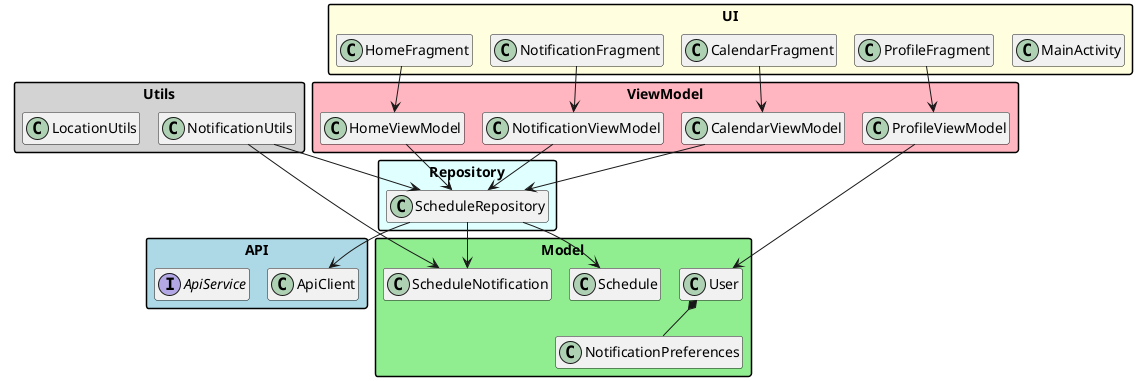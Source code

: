 @startuml
!pragma layout smetana
skinparam packageStyle rectangle
skinparam classAttributeIconSize 0
hide methods
hide fields

package "Model" #LightGreen {
  class User
  class Schedule
  class NotificationPreferences
  class ScheduleNotification
}

package "Repository" #LightCyan {
  class ScheduleRepository
}

package "ViewModel" #LightPink {
  class HomeViewModel
  class CalendarViewModel
  class NotificationViewModel
  class ProfileViewModel
}

package "UI" #LightYellow {
  class MainActivity
  class HomeFragment
  class CalendarFragment
  class NotificationFragment
  class ProfileFragment
}

package "API" #LightBlue {
  class ApiClient
  interface ApiService
}

package "Utils" #LightGray {
  class NotificationUtils
  class LocationUtils
}

User *-- NotificationPreferences
ScheduleRepository --> ApiClient
ScheduleRepository --> Schedule
ScheduleRepository --> ScheduleNotification

HomeViewModel --> ScheduleRepository
CalendarViewModel --> ScheduleRepository
NotificationViewModel --> ScheduleRepository
ProfileViewModel --> User

HomeFragment --> HomeViewModel
CalendarFragment --> CalendarViewModel
NotificationFragment --> NotificationViewModel
ProfileFragment --> ProfileViewModel

NotificationUtils --> ScheduleRepository
NotificationUtils --> ScheduleNotification

@enduml